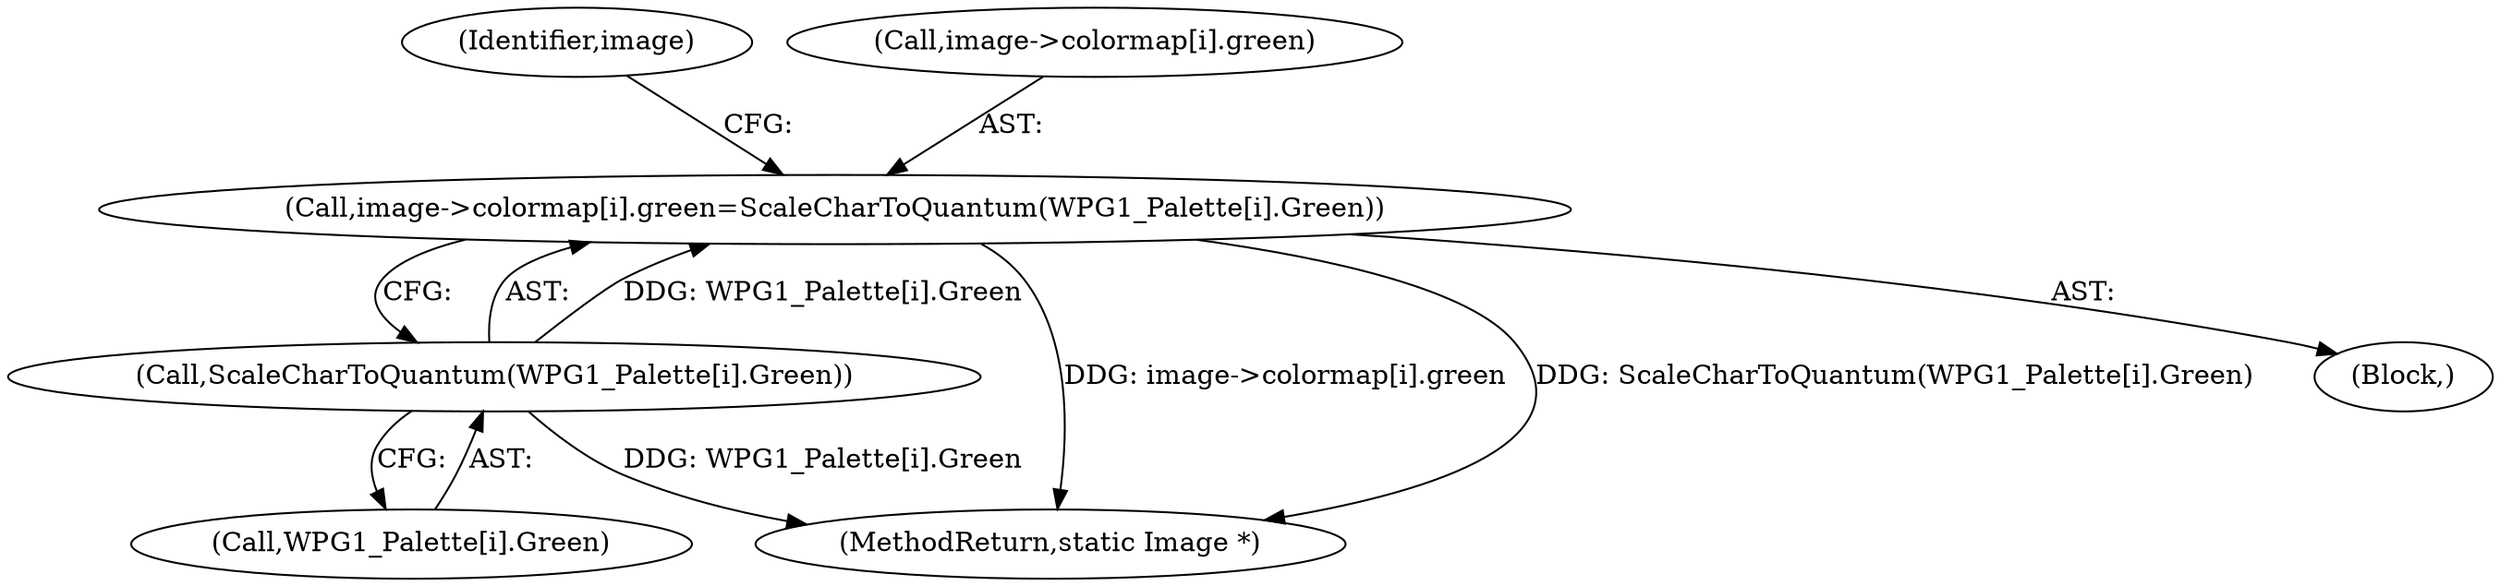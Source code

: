 digraph "0_ImageMagick_bef1e4f637d8f665bc133a9c6d30df08d983bc3a@array" {
"1000851" [label="(Call,image->colormap[i].green=ScaleCharToQuantum(WPG1_Palette[i].Green))"];
"1000859" [label="(Call,ScaleCharToQuantum(WPG1_Palette[i].Green))"];
"1000869" [label="(Identifier,image)"];
"1001928" [label="(MethodReturn,static Image *)"];
"1000859" [label="(Call,ScaleCharToQuantum(WPG1_Palette[i].Green))"];
"1000852" [label="(Call,image->colormap[i].green)"];
"1000836" [label="(Block,)"];
"1000860" [label="(Call,WPG1_Palette[i].Green)"];
"1000851" [label="(Call,image->colormap[i].green=ScaleCharToQuantum(WPG1_Palette[i].Green))"];
"1000851" -> "1000836"  [label="AST: "];
"1000851" -> "1000859"  [label="CFG: "];
"1000852" -> "1000851"  [label="AST: "];
"1000859" -> "1000851"  [label="AST: "];
"1000869" -> "1000851"  [label="CFG: "];
"1000851" -> "1001928"  [label="DDG: image->colormap[i].green"];
"1000851" -> "1001928"  [label="DDG: ScaleCharToQuantum(WPG1_Palette[i].Green)"];
"1000859" -> "1000851"  [label="DDG: WPG1_Palette[i].Green"];
"1000859" -> "1000860"  [label="CFG: "];
"1000860" -> "1000859"  [label="AST: "];
"1000859" -> "1001928"  [label="DDG: WPG1_Palette[i].Green"];
}

